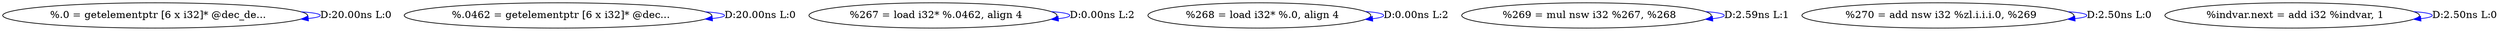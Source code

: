 digraph {
Node0x560817b14400[label="  %.0 = getelementptr [6 x i32]* @dec_de..."];
Node0x560817b14400 -> Node0x560817b14400[label="D:20.00ns L:0",color=blue];
Node0x560817b144e0[label="  %.0462 = getelementptr [6 x i32]* @dec..."];
Node0x560817b144e0 -> Node0x560817b144e0[label="D:20.00ns L:0",color=blue];
Node0x560817b145c0[label="  %267 = load i32* %.0462, align 4"];
Node0x560817b145c0 -> Node0x560817b145c0[label="D:0.00ns L:2",color=blue];
Node0x560817b146a0[label="  %268 = load i32* %.0, align 4"];
Node0x560817b146a0 -> Node0x560817b146a0[label="D:0.00ns L:2",color=blue];
Node0x560817b14780[label="  %269 = mul nsw i32 %267, %268"];
Node0x560817b14780 -> Node0x560817b14780[label="D:2.59ns L:1",color=blue];
Node0x560817b14860[label="  %270 = add nsw i32 %zl.i.i.i.0, %269"];
Node0x560817b14860 -> Node0x560817b14860[label="D:2.50ns L:0",color=blue];
Node0x560817b14940[label="  %indvar.next = add i32 %indvar, 1"];
Node0x560817b14940 -> Node0x560817b14940[label="D:2.50ns L:0",color=blue];
}
